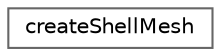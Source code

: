 digraph "Graphical Class Hierarchy"
{
 // LATEX_PDF_SIZE
  bgcolor="transparent";
  edge [fontname=Helvetica,fontsize=10,labelfontname=Helvetica,labelfontsize=10];
  node [fontname=Helvetica,fontsize=10,shape=box,height=0.2,width=0.4];
  rankdir="LR";
  Node0 [id="Node000000",label="createShellMesh",height=0.2,width=0.4,color="grey40", fillcolor="white", style="filled",URL="$classFoam_1_1createShellMesh.html",tooltip="Creates mesh by extruding a patch."];
}
